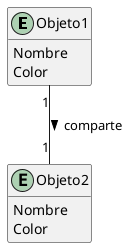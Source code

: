 @startuml
hide empty members

Entity Objeto1 {
Nombre
Color
}
Entity Objeto2 {
Nombre
Color
}

Objeto1"1"--"1"Objeto2 : comparte >
@enduml